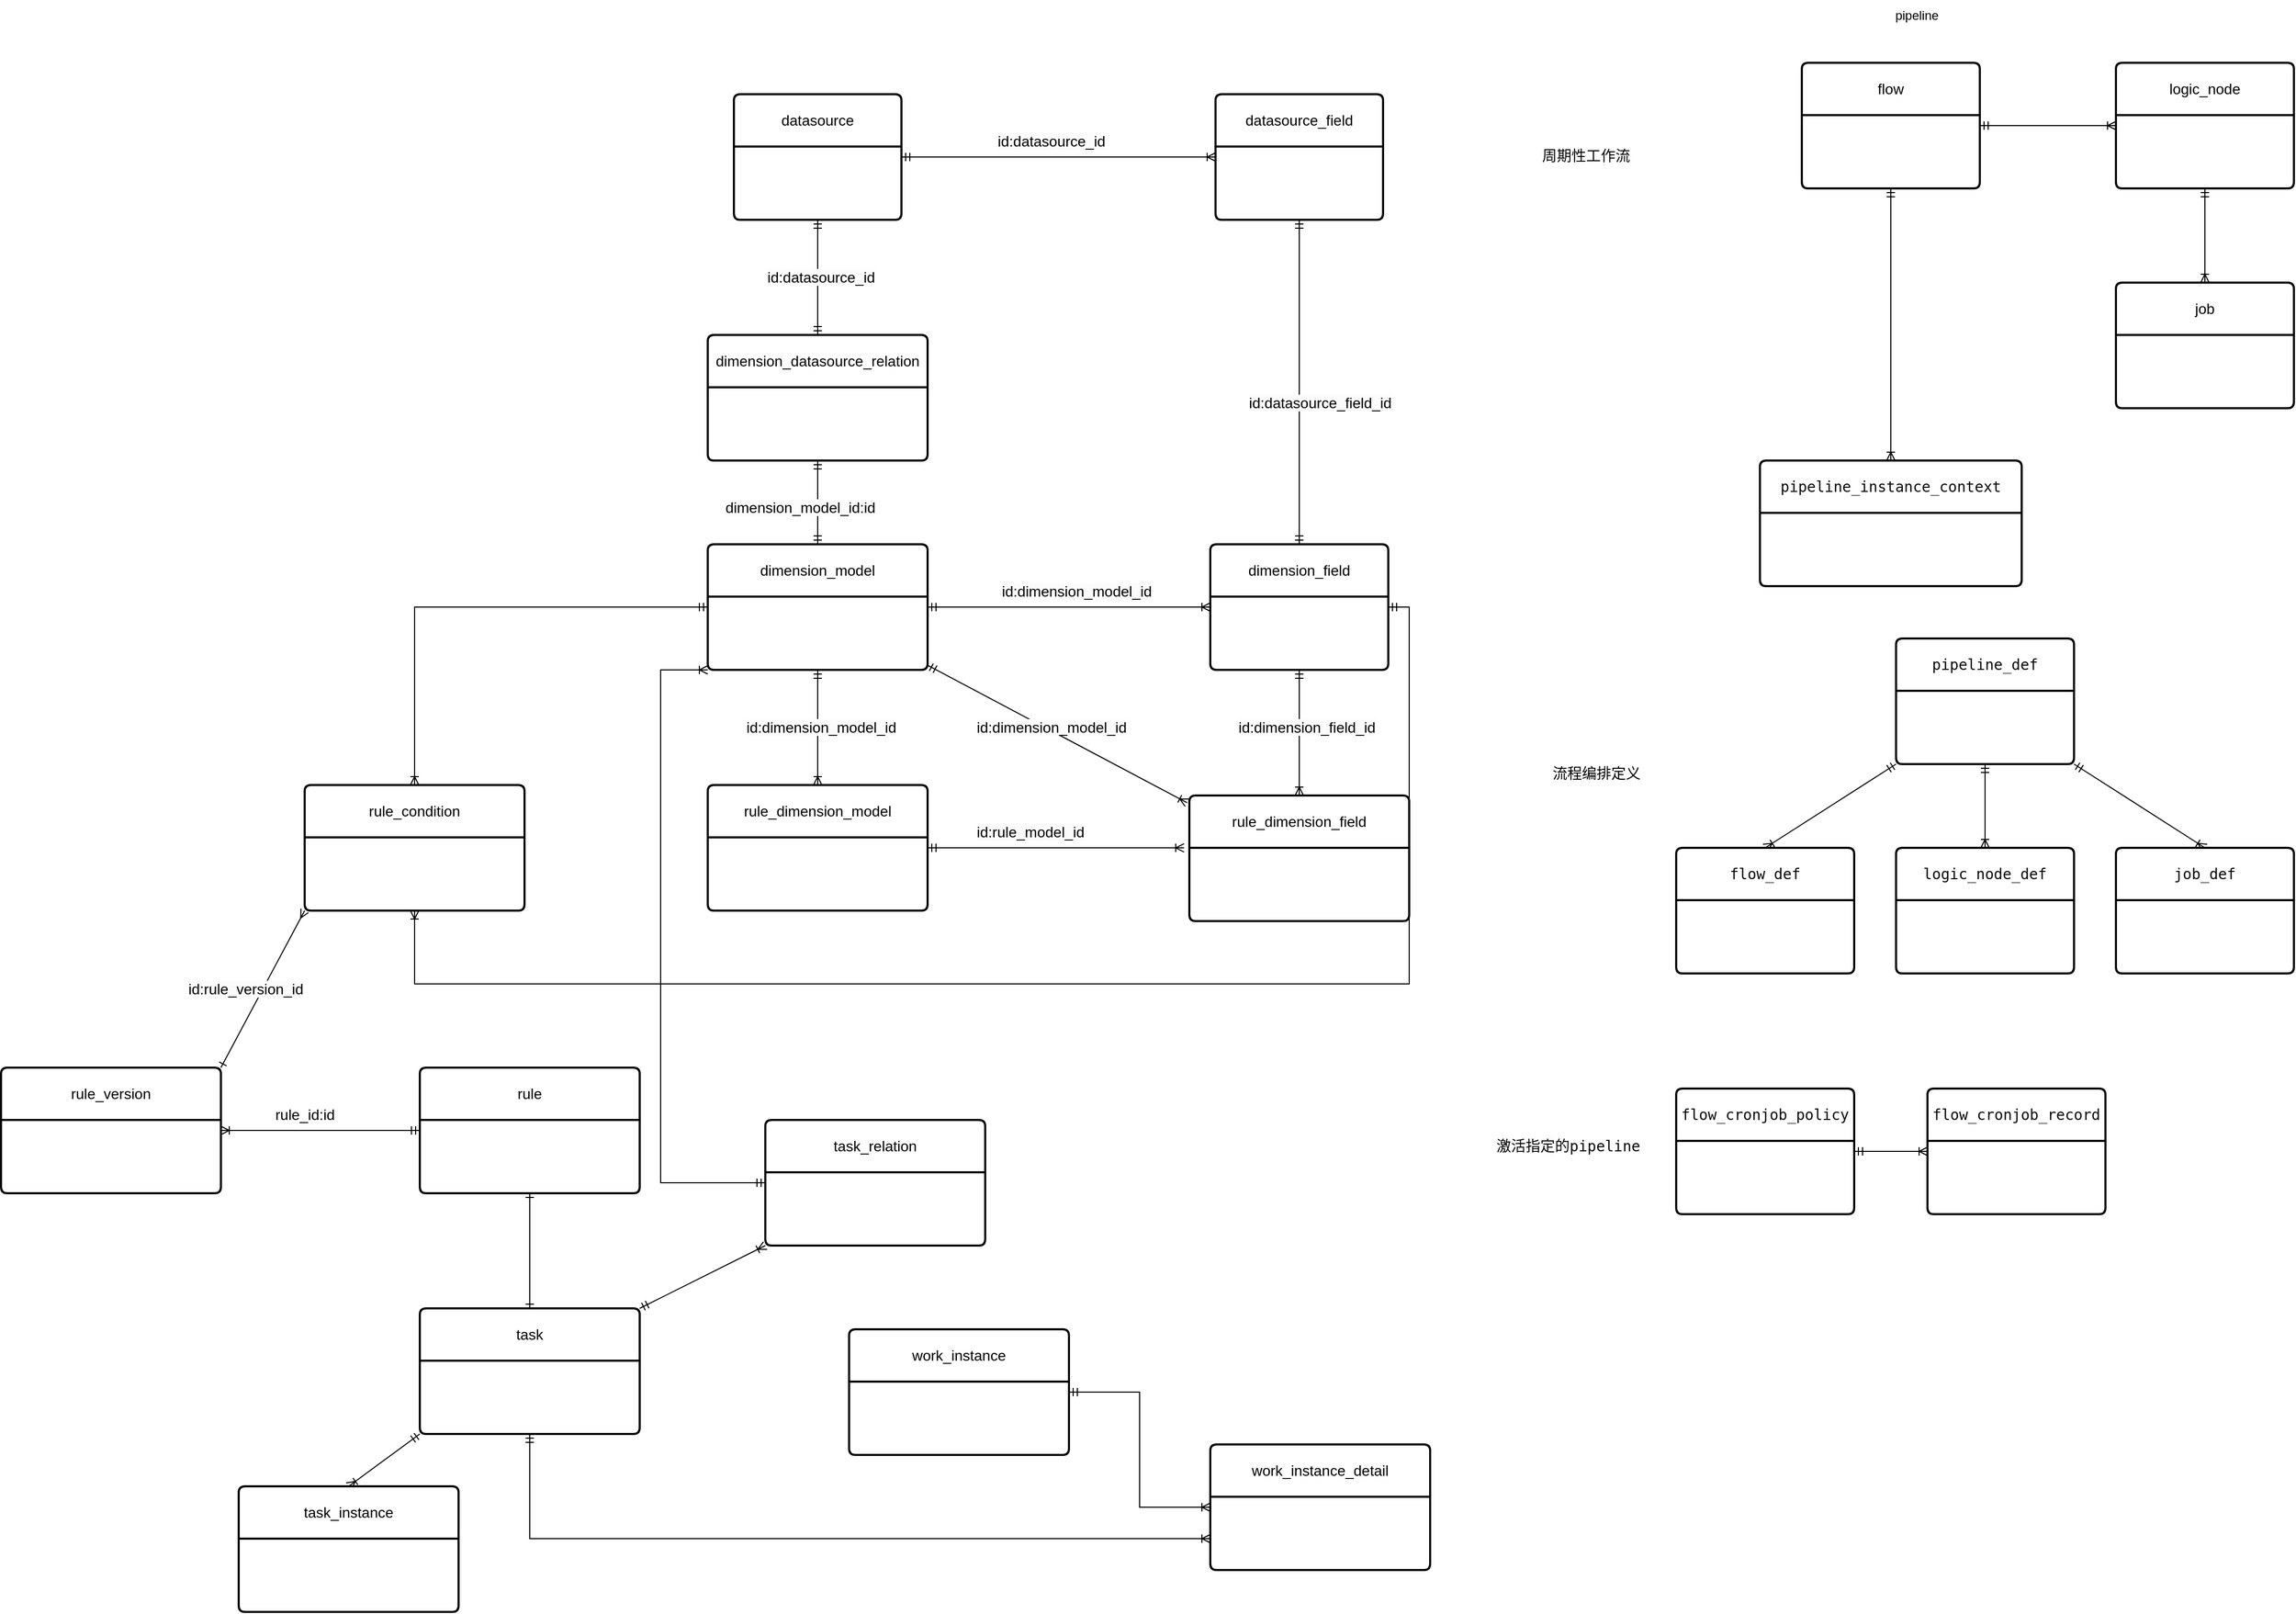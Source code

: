 <mxfile version="21.6.8" type="github">
  <diagram name="第 1 页" id="JarJ8wkFOR6mhbeLLvv7">
    <mxGraphModel dx="2133" dy="1901" grid="1" gridSize="10" guides="1" tooltips="1" connect="1" arrows="1" fold="1" page="1" pageScale="1" pageWidth="827" pageHeight="1169" math="0" shadow="0">
      <root>
        <mxCell id="0" />
        <mxCell id="1" parent="0" />
        <mxCell id="nkaScVVHs8qni0amgrmN-59" style="edgeStyle=orthogonalEdgeStyle;rounded=0;orthogonalLoop=1;jettySize=auto;html=1;entryX=0;entryY=0.5;entryDx=0;entryDy=0;endArrow=ERoneToMany;endFill=0;startArrow=ERmandOne;startFill=0;" parent="1" source="nkaScVVHs8qni0amgrmN-56" target="nkaScVVHs8qni0amgrmN-58" edge="1">
          <mxGeometry relative="1" as="geometry" />
        </mxCell>
        <mxCell id="nkaScVVHs8qni0amgrmN-64" style="edgeStyle=orthogonalEdgeStyle;rounded=0;orthogonalLoop=1;jettySize=auto;html=1;exitX=0.5;exitY=1;exitDx=0;exitDy=0;entryX=0.5;entryY=0;entryDx=0;entryDy=0;endArrow=ERmandOne;endFill=0;startArrow=ERmandOne;startFill=0;" parent="1" source="nkaScVVHs8qni0amgrmN-56" target="nkaScVVHs8qni0amgrmN-60" edge="1">
          <mxGeometry relative="1" as="geometry" />
        </mxCell>
        <mxCell id="nkaScVVHs8qni0amgrmN-56" value="datasource" style="swimlane;childLayout=stackLayout;horizontal=1;startSize=50;horizontalStack=0;rounded=1;fontSize=14;fontStyle=0;strokeWidth=2;resizeParent=0;resizeLast=1;shadow=0;dashed=0;align=center;arcSize=4;whiteSpace=wrap;html=1;" parent="1" vertex="1">
          <mxGeometry x="60" y="60" width="160" height="120" as="geometry" />
        </mxCell>
        <mxCell id="nkaScVVHs8qni0amgrmN-72" style="edgeStyle=orthogonalEdgeStyle;rounded=0;orthogonalLoop=1;jettySize=auto;html=1;endArrow=ERmandOne;endFill=0;startArrow=ERmandOne;startFill=0;" parent="1" source="nkaScVVHs8qni0amgrmN-58" target="nkaScVVHs8qni0amgrmN-70" edge="1">
          <mxGeometry relative="1" as="geometry" />
        </mxCell>
        <mxCell id="nkaScVVHs8qni0amgrmN-58" value="datasource_field" style="swimlane;childLayout=stackLayout;horizontal=1;startSize=50;horizontalStack=0;rounded=1;fontSize=14;fontStyle=0;strokeWidth=2;resizeParent=0;resizeLast=1;shadow=0;dashed=0;align=center;arcSize=4;whiteSpace=wrap;html=1;" parent="1" vertex="1">
          <mxGeometry x="520" y="60" width="160" height="120" as="geometry" />
        </mxCell>
        <mxCell id="nkaScVVHs8qni0amgrmN-67" style="edgeStyle=orthogonalEdgeStyle;rounded=0;orthogonalLoop=1;jettySize=auto;html=1;exitX=0.5;exitY=1;exitDx=0;exitDy=0;entryX=0.5;entryY=0;entryDx=0;entryDy=0;endArrow=ERmandOne;endFill=0;startArrow=ERmandOne;startFill=0;" parent="1" source="nkaScVVHs8qni0amgrmN-60" target="nkaScVVHs8qni0amgrmN-66" edge="1">
          <mxGeometry relative="1" as="geometry" />
        </mxCell>
        <mxCell id="nkaScVVHs8qni0amgrmN-60" value="dimension_datasource_relation" style="swimlane;childLayout=stackLayout;horizontal=1;startSize=50;horizontalStack=0;rounded=1;fontSize=14;fontStyle=0;strokeWidth=2;resizeParent=0;resizeLast=1;shadow=0;dashed=0;align=center;arcSize=4;whiteSpace=wrap;html=1;" parent="1" vertex="1">
          <mxGeometry x="35" y="290" width="210" height="120" as="geometry" />
        </mxCell>
        <mxCell id="nkaScVVHs8qni0amgrmN-61" value="&lt;span style=&quot;color: rgb(0, 0, 0); font-family: Helvetica; font-size: 14px; font-style: normal; font-variant-ligatures: normal; font-variant-caps: normal; font-weight: 400; letter-spacing: normal; orphans: 2; text-align: center; text-indent: 0px; text-transform: none; widows: 2; word-spacing: 0px; -webkit-text-stroke-width: 0px; background-color: rgb(251, 251, 251); text-decoration-thickness: initial; text-decoration-style: initial; text-decoration-color: initial; float: none; display: inline !important;&quot;&gt;id:datasource_id&lt;/span&gt;" style="text;whiteSpace=wrap;html=1;" parent="1" vertex="1">
          <mxGeometry x="310" y="90" width="100" height="40" as="geometry" />
        </mxCell>
        <mxCell id="nkaScVVHs8qni0amgrmN-65" value="&lt;span style=&quot;color: rgb(0, 0, 0); font-family: Helvetica; font-size: 14px; font-style: normal; font-variant-ligatures: normal; font-variant-caps: normal; font-weight: 400; letter-spacing: normal; orphans: 2; text-align: center; text-indent: 0px; text-transform: none; widows: 2; word-spacing: 0px; -webkit-text-stroke-width: 0px; background-color: rgb(251, 251, 251); text-decoration-thickness: initial; text-decoration-style: initial; text-decoration-color: initial; float: none; display: inline !important;&quot;&gt;id:datasource_id&lt;/span&gt;" style="text;whiteSpace=wrap;html=1;" parent="1" vertex="1">
          <mxGeometry x="90" y="220" width="100" height="40" as="geometry" />
        </mxCell>
        <mxCell id="nkaScVVHs8qni0amgrmN-71" style="edgeStyle=orthogonalEdgeStyle;rounded=0;orthogonalLoop=1;jettySize=auto;html=1;exitX=1;exitY=0.5;exitDx=0;exitDy=0;entryX=0;entryY=0.5;entryDx=0;entryDy=0;endArrow=ERoneToMany;endFill=0;startArrow=ERmandOne;startFill=0;" parent="1" source="nkaScVVHs8qni0amgrmN-66" target="nkaScVVHs8qni0amgrmN-70" edge="1">
          <mxGeometry relative="1" as="geometry" />
        </mxCell>
        <mxCell id="nkaScVVHs8qni0amgrmN-77" style="edgeStyle=orthogonalEdgeStyle;rounded=0;orthogonalLoop=1;jettySize=auto;html=1;entryX=0.5;entryY=0;entryDx=0;entryDy=0;endArrow=ERoneToMany;endFill=0;startArrow=ERmandOne;startFill=0;" parent="1" source="nkaScVVHs8qni0amgrmN-66" target="nkaScVVHs8qni0amgrmN-76" edge="1">
          <mxGeometry relative="1" as="geometry" />
        </mxCell>
        <mxCell id="nkaScVVHs8qni0amgrmN-81" style="rounded=0;orthogonalLoop=1;jettySize=auto;html=1;entryX=-0.01;entryY=0.058;entryDx=0;entryDy=0;entryPerimeter=0;endArrow=ERoneToMany;endFill=0;startArrow=ERmandOne;startFill=0;" parent="1" source="nkaScVVHs8qni0amgrmN-66" target="nkaScVVHs8qni0amgrmN-79" edge="1">
          <mxGeometry relative="1" as="geometry" />
        </mxCell>
        <mxCell id="OFZ3bslqDbWmXVIsvjxn-4" style="edgeStyle=orthogonalEdgeStyle;rounded=0;orthogonalLoop=1;jettySize=auto;html=1;endArrow=ERoneToMany;endFill=0;startArrow=ERmandOne;startFill=0;" edge="1" parent="1" source="nkaScVVHs8qni0amgrmN-66" target="nkaScVVHs8qni0amgrmN-86">
          <mxGeometry relative="1" as="geometry" />
        </mxCell>
        <mxCell id="nkaScVVHs8qni0amgrmN-66" value="dimension_model" style="swimlane;childLayout=stackLayout;horizontal=1;startSize=50;horizontalStack=0;rounded=1;fontSize=14;fontStyle=0;strokeWidth=2;resizeParent=0;resizeLast=1;shadow=0;dashed=0;align=center;arcSize=4;whiteSpace=wrap;html=1;" parent="1" vertex="1">
          <mxGeometry x="35" y="490" width="210" height="120" as="geometry" />
        </mxCell>
        <mxCell id="nkaScVVHs8qni0amgrmN-68" value="&lt;span style=&quot;color: rgb(0, 0, 0); font-family: Helvetica; font-size: 14px; font-style: normal; font-variant-ligatures: normal; font-variant-caps: normal; font-weight: 400; letter-spacing: normal; orphans: 2; text-align: center; text-indent: 0px; text-transform: none; widows: 2; word-spacing: 0px; -webkit-text-stroke-width: 0px; background-color: rgb(251, 251, 251); text-decoration-thickness: initial; text-decoration-style: initial; text-decoration-color: initial; float: none; display: inline !important;&quot;&gt;dimension_model_id:id&lt;/span&gt;" style="text;whiteSpace=wrap;html=1;" parent="1" vertex="1">
          <mxGeometry x="50" y="440" width="100" height="40" as="geometry" />
        </mxCell>
        <mxCell id="nkaScVVHs8qni0amgrmN-80" style="edgeStyle=orthogonalEdgeStyle;rounded=0;orthogonalLoop=1;jettySize=auto;html=1;entryX=0.5;entryY=0;entryDx=0;entryDy=0;endArrow=ERoneToMany;endFill=0;startArrow=ERmandOne;startFill=0;" parent="1" source="nkaScVVHs8qni0amgrmN-70" target="nkaScVVHs8qni0amgrmN-79" edge="1">
          <mxGeometry relative="1" as="geometry" />
        </mxCell>
        <mxCell id="nkaScVVHs8qni0amgrmN-70" value="dimension_field" style="swimlane;childLayout=stackLayout;horizontal=1;startSize=50;horizontalStack=0;rounded=1;fontSize=14;fontStyle=0;strokeWidth=2;resizeParent=0;resizeLast=1;shadow=0;dashed=0;align=center;arcSize=4;whiteSpace=wrap;html=1;" parent="1" vertex="1">
          <mxGeometry x="515" y="490" width="170" height="120" as="geometry" />
        </mxCell>
        <mxCell id="nkaScVVHs8qni0amgrmN-73" value="&lt;span style=&quot;color: rgb(0, 0, 0); font-family: Helvetica; font-size: 14px; font-style: normal; font-variant-ligatures: normal; font-variant-caps: normal; font-weight: 400; letter-spacing: normal; orphans: 2; text-align: center; text-indent: 0px; text-transform: none; widows: 2; word-spacing: 0px; -webkit-text-stroke-width: 0px; background-color: rgb(251, 251, 251); text-decoration-thickness: initial; text-decoration-style: initial; text-decoration-color: initial; float: none; display: inline !important;&quot;&gt;id:datasource_field_id&lt;/span&gt;" style="text;whiteSpace=wrap;html=1;" parent="1" vertex="1">
          <mxGeometry x="550" y="340" width="100" height="40" as="geometry" />
        </mxCell>
        <mxCell id="nkaScVVHs8qni0amgrmN-75" value="&lt;span style=&quot;color: rgb(0, 0, 0); font-family: Helvetica; font-size: 14px; font-style: normal; font-variant-ligatures: normal; font-variant-caps: normal; font-weight: 400; letter-spacing: normal; orphans: 2; text-align: center; text-indent: 0px; text-transform: none; widows: 2; word-spacing: 0px; -webkit-text-stroke-width: 0px; background-color: rgb(251, 251, 251); text-decoration-thickness: initial; text-decoration-style: initial; text-decoration-color: initial; float: none; display: inline !important;&quot;&gt;id:dimension_model_id&lt;/span&gt;" style="text;whiteSpace=wrap;html=1;" parent="1" vertex="1">
          <mxGeometry x="314" y="520" width="100" height="40" as="geometry" />
        </mxCell>
        <mxCell id="nkaScVVHs8qni0amgrmN-84" style="edgeStyle=orthogonalEdgeStyle;rounded=0;orthogonalLoop=1;jettySize=auto;html=1;entryX=-0.024;entryY=0.417;entryDx=0;entryDy=0;entryPerimeter=0;endArrow=ERoneToMany;endFill=0;startArrow=ERmandOne;startFill=0;" parent="1" source="nkaScVVHs8qni0amgrmN-76" target="nkaScVVHs8qni0amgrmN-79" edge="1">
          <mxGeometry relative="1" as="geometry" />
        </mxCell>
        <mxCell id="nkaScVVHs8qni0amgrmN-76" value="rule_dimension_model" style="swimlane;childLayout=stackLayout;horizontal=1;startSize=50;horizontalStack=0;rounded=1;fontSize=14;fontStyle=0;strokeWidth=2;resizeParent=0;resizeLast=1;shadow=0;dashed=0;align=center;arcSize=4;whiteSpace=wrap;html=1;" parent="1" vertex="1">
          <mxGeometry x="35" y="720" width="210" height="120" as="geometry" />
        </mxCell>
        <mxCell id="nkaScVVHs8qni0amgrmN-78" value="&lt;span style=&quot;color: rgb(0, 0, 0); font-family: Helvetica; font-size: 14px; font-style: normal; font-variant-ligatures: normal; font-variant-caps: normal; font-weight: 400; letter-spacing: normal; orphans: 2; text-align: center; text-indent: 0px; text-transform: none; widows: 2; word-spacing: 0px; -webkit-text-stroke-width: 0px; background-color: rgb(251, 251, 251); text-decoration-thickness: initial; text-decoration-style: initial; text-decoration-color: initial; float: none; display: inline !important;&quot;&gt;id:dimension_model_id&lt;/span&gt;" style="text;whiteSpace=wrap;html=1;" parent="1" vertex="1">
          <mxGeometry x="70" y="650" width="100" height="40" as="geometry" />
        </mxCell>
        <mxCell id="nkaScVVHs8qni0amgrmN-79" value="rule_dimension_field" style="swimlane;childLayout=stackLayout;horizontal=1;startSize=50;horizontalStack=0;rounded=1;fontSize=14;fontStyle=0;strokeWidth=2;resizeParent=0;resizeLast=1;shadow=0;dashed=0;align=center;arcSize=4;whiteSpace=wrap;html=1;" parent="1" vertex="1">
          <mxGeometry x="495" y="730" width="210" height="120" as="geometry" />
        </mxCell>
        <mxCell id="nkaScVVHs8qni0amgrmN-82" value="&lt;span style=&quot;color: rgb(0, 0, 0); font-family: Helvetica; font-size: 14px; font-style: normal; font-variant-ligatures: normal; font-variant-caps: normal; font-weight: 400; letter-spacing: normal; orphans: 2; text-align: center; text-indent: 0px; text-transform: none; widows: 2; word-spacing: 0px; -webkit-text-stroke-width: 0px; background-color: rgb(251, 251, 251); text-decoration-thickness: initial; text-decoration-style: initial; text-decoration-color: initial; float: none; display: inline !important;&quot;&gt;id:dimension_model_id&lt;/span&gt;" style="text;whiteSpace=wrap;html=1;" parent="1" vertex="1">
          <mxGeometry x="290" y="650" width="100" height="40" as="geometry" />
        </mxCell>
        <mxCell id="nkaScVVHs8qni0amgrmN-83" value="&lt;span style=&quot;color: rgb(0, 0, 0); font-family: Helvetica; font-size: 14px; font-style: normal; font-variant-ligatures: normal; font-variant-caps: normal; font-weight: 400; letter-spacing: normal; orphans: 2; text-align: center; text-indent: 0px; text-transform: none; widows: 2; word-spacing: 0px; -webkit-text-stroke-width: 0px; background-color: rgb(251, 251, 251); text-decoration-thickness: initial; text-decoration-style: initial; text-decoration-color: initial; float: none; display: inline !important;&quot;&gt;id:dimension_field_id&lt;/span&gt;" style="text;whiteSpace=wrap;html=1;" parent="1" vertex="1">
          <mxGeometry x="540" y="650" width="100" height="40" as="geometry" />
        </mxCell>
        <mxCell id="nkaScVVHs8qni0amgrmN-85" value="&lt;span style=&quot;color: rgb(0, 0, 0); font-family: Helvetica; font-size: 14px; font-style: normal; font-variant-ligatures: normal; font-variant-caps: normal; font-weight: 400; letter-spacing: normal; orphans: 2; text-align: center; text-indent: 0px; text-transform: none; widows: 2; word-spacing: 0px; -webkit-text-stroke-width: 0px; background-color: rgb(251, 251, 251); text-decoration-thickness: initial; text-decoration-style: initial; text-decoration-color: initial; float: none; display: inline !important;&quot;&gt;id:rule_model_id&lt;/span&gt;" style="text;whiteSpace=wrap;html=1;" parent="1" vertex="1">
          <mxGeometry x="290" y="750" width="100" height="40" as="geometry" />
        </mxCell>
        <mxCell id="OFZ3bslqDbWmXVIsvjxn-5" style="edgeStyle=orthogonalEdgeStyle;rounded=0;orthogonalLoop=1;jettySize=auto;html=1;entryX=1;entryY=0.5;entryDx=0;entryDy=0;exitX=0.5;exitY=1;exitDx=0;exitDy=0;endArrow=ERmandOne;endFill=0;startArrow=ERoneToMany;startFill=0;" edge="1" parent="1" source="nkaScVVHs8qni0amgrmN-86" target="nkaScVVHs8qni0amgrmN-70">
          <mxGeometry relative="1" as="geometry">
            <Array as="points">
              <mxPoint x="-245" y="910" />
              <mxPoint x="705" y="910" />
              <mxPoint x="705" y="550" />
            </Array>
          </mxGeometry>
        </mxCell>
        <mxCell id="nkaScVVHs8qni0amgrmN-86" value="rule_condition" style="swimlane;childLayout=stackLayout;horizontal=1;startSize=50;horizontalStack=0;rounded=1;fontSize=14;fontStyle=0;strokeWidth=2;resizeParent=0;resizeLast=1;shadow=0;dashed=0;align=center;arcSize=4;whiteSpace=wrap;html=1;" parent="1" vertex="1">
          <mxGeometry x="-350" y="720" width="210" height="120" as="geometry" />
        </mxCell>
        <mxCell id="nkaScVVHs8qni0amgrmN-90" value="pipeline" style="text;html=1;strokeColor=none;fillColor=none;align=center;verticalAlign=middle;whiteSpace=wrap;rounded=0;" parent="1" vertex="1">
          <mxGeometry x="1160" y="-30" width="60" height="30" as="geometry" />
        </mxCell>
        <mxCell id="nkaScVVHs8qni0amgrmN-94" style="edgeStyle=orthogonalEdgeStyle;rounded=0;orthogonalLoop=1;jettySize=auto;html=1;entryX=0;entryY=0.5;entryDx=0;entryDy=0;endArrow=ERoneToMany;endFill=0;startArrow=ERmandOne;startFill=0;" parent="1" source="nkaScVVHs8qni0amgrmN-92" target="nkaScVVHs8qni0amgrmN-93" edge="1">
          <mxGeometry relative="1" as="geometry" />
        </mxCell>
        <mxCell id="nkaScVVHs8qni0amgrmN-98" style="edgeStyle=orthogonalEdgeStyle;rounded=0;orthogonalLoop=1;jettySize=auto;html=1;entryX=0.5;entryY=0;entryDx=0;entryDy=0;endArrow=ERoneToMany;endFill=0;startArrow=ERmandOne;startFill=0;" parent="1" source="nkaScVVHs8qni0amgrmN-92" target="nkaScVVHs8qni0amgrmN-96" edge="1">
          <mxGeometry relative="1" as="geometry" />
        </mxCell>
        <mxCell id="nkaScVVHs8qni0amgrmN-92" value="flow" style="swimlane;childLayout=stackLayout;horizontal=1;startSize=50;horizontalStack=0;rounded=1;fontSize=14;fontStyle=0;strokeWidth=2;resizeParent=0;resizeLast=1;shadow=0;dashed=0;align=center;arcSize=4;whiteSpace=wrap;html=1;" parent="1" vertex="1">
          <mxGeometry x="1080" y="30" width="170" height="120" as="geometry" />
        </mxCell>
        <mxCell id="nkaScVVHs8qni0amgrmN-97" style="edgeStyle=orthogonalEdgeStyle;rounded=0;orthogonalLoop=1;jettySize=auto;html=1;endArrow=ERoneToMany;endFill=0;startArrow=ERmandOne;startFill=0;" parent="1" source="nkaScVVHs8qni0amgrmN-93" target="nkaScVVHs8qni0amgrmN-95" edge="1">
          <mxGeometry relative="1" as="geometry" />
        </mxCell>
        <mxCell id="nkaScVVHs8qni0amgrmN-93" value="logic_node" style="swimlane;childLayout=stackLayout;horizontal=1;startSize=50;horizontalStack=0;rounded=1;fontSize=14;fontStyle=0;strokeWidth=2;resizeParent=0;resizeLast=1;shadow=0;dashed=0;align=center;arcSize=4;whiteSpace=wrap;html=1;" parent="1" vertex="1">
          <mxGeometry x="1380" y="30" width="170" height="120" as="geometry" />
        </mxCell>
        <mxCell id="nkaScVVHs8qni0amgrmN-95" value="job" style="swimlane;childLayout=stackLayout;horizontal=1;startSize=50;horizontalStack=0;rounded=1;fontSize=14;fontStyle=0;strokeWidth=2;resizeParent=0;resizeLast=1;shadow=0;dashed=0;align=center;arcSize=4;whiteSpace=wrap;html=1;" parent="1" vertex="1">
          <mxGeometry x="1380" y="240" width="170" height="120" as="geometry" />
        </mxCell>
        <mxCell id="nkaScVVHs8qni0amgrmN-96" value="&lt;pre style=&quot;background-color:#ffffff;color:#080808;font-family:&#39;JetBrains Mono&#39;,monospace;font-size:10.5pt;&quot;&gt;pipeline_instance_context&lt;/pre&gt;" style="swimlane;childLayout=stackLayout;horizontal=1;startSize=50;horizontalStack=0;rounded=1;fontSize=14;fontStyle=0;strokeWidth=2;resizeParent=0;resizeLast=1;shadow=0;dashed=0;align=center;arcSize=4;whiteSpace=wrap;html=1;" parent="1" vertex="1">
          <mxGeometry x="1040" y="410" width="250" height="120" as="geometry" />
        </mxCell>
        <mxCell id="nkaScVVHs8qni0amgrmN-103" style="rounded=0;orthogonalLoop=1;jettySize=auto;html=1;entryX=0.5;entryY=0;entryDx=0;entryDy=0;exitX=0;exitY=1;exitDx=0;exitDy=0;endArrow=ERoneToMany;endFill=0;startArrow=ERmandOne;startFill=0;" parent="1" source="nkaScVVHs8qni0amgrmN-99" target="nkaScVVHs8qni0amgrmN-100" edge="1">
          <mxGeometry relative="1" as="geometry" />
        </mxCell>
        <mxCell id="nkaScVVHs8qni0amgrmN-104" style="edgeStyle=orthogonalEdgeStyle;rounded=0;orthogonalLoop=1;jettySize=auto;html=1;entryX=0.5;entryY=0;entryDx=0;entryDy=0;endArrow=ERoneToMany;endFill=0;startArrow=ERmandOne;startFill=0;" parent="1" source="nkaScVVHs8qni0amgrmN-99" target="nkaScVVHs8qni0amgrmN-101" edge="1">
          <mxGeometry relative="1" as="geometry" />
        </mxCell>
        <mxCell id="nkaScVVHs8qni0amgrmN-105" style="rounded=0;orthogonalLoop=1;jettySize=auto;html=1;exitX=1;exitY=1;exitDx=0;exitDy=0;entryX=0.5;entryY=0;entryDx=0;entryDy=0;endArrow=ERoneToMany;endFill=0;startArrow=ERmandOne;startFill=0;" parent="1" source="nkaScVVHs8qni0amgrmN-99" target="nkaScVVHs8qni0amgrmN-102" edge="1">
          <mxGeometry relative="1" as="geometry" />
        </mxCell>
        <mxCell id="nkaScVVHs8qni0amgrmN-99" value="&lt;pre style=&quot;background-color:#ffffff;color:#080808;font-family:&#39;JetBrains Mono&#39;,monospace;font-size:10.5pt;&quot;&gt;pipeline_def&lt;/pre&gt;" style="swimlane;childLayout=stackLayout;horizontal=1;startSize=50;horizontalStack=0;rounded=1;fontSize=14;fontStyle=0;strokeWidth=2;resizeParent=0;resizeLast=1;shadow=0;dashed=0;align=center;arcSize=4;whiteSpace=wrap;html=1;" parent="1" vertex="1">
          <mxGeometry x="1170" y="580" width="170" height="120" as="geometry" />
        </mxCell>
        <mxCell id="nkaScVVHs8qni0amgrmN-100" value="&lt;pre style=&quot;background-color:#ffffff;color:#080808;font-family:&#39;JetBrains Mono&#39;,monospace;font-size:10.5pt;&quot;&gt;flow_def&lt;/pre&gt;" style="swimlane;childLayout=stackLayout;horizontal=1;startSize=50;horizontalStack=0;rounded=1;fontSize=14;fontStyle=0;strokeWidth=2;resizeParent=0;resizeLast=1;shadow=0;dashed=0;align=center;arcSize=4;whiteSpace=wrap;html=1;" parent="1" vertex="1">
          <mxGeometry x="960" y="780" width="170" height="120" as="geometry" />
        </mxCell>
        <mxCell id="nkaScVVHs8qni0amgrmN-101" value="&lt;pre style=&quot;background-color:#ffffff;color:#080808;font-family:&#39;JetBrains Mono&#39;,monospace;font-size:10.5pt;&quot;&gt;logic_node_def&lt;/pre&gt;" style="swimlane;childLayout=stackLayout;horizontal=1;startSize=50;horizontalStack=0;rounded=1;fontSize=14;fontStyle=0;strokeWidth=2;resizeParent=0;resizeLast=1;shadow=0;dashed=0;align=center;arcSize=4;whiteSpace=wrap;html=1;" parent="1" vertex="1">
          <mxGeometry x="1170" y="780" width="170" height="120" as="geometry" />
        </mxCell>
        <mxCell id="nkaScVVHs8qni0amgrmN-102" value="&lt;pre style=&quot;background-color:#ffffff;color:#080808;font-family:&#39;JetBrains Mono&#39;,monospace;font-size:10.5pt;&quot;&gt;&lt;pre style=&quot;font-family: &amp;quot;JetBrains Mono&amp;quot;, monospace; font-size: 10.5pt;&quot;&gt;job_def&lt;/pre&gt;&lt;/pre&gt;" style="swimlane;childLayout=stackLayout;horizontal=1;startSize=50;horizontalStack=0;rounded=1;fontSize=14;fontStyle=0;strokeWidth=2;resizeParent=0;resizeLast=1;shadow=0;dashed=0;align=center;arcSize=4;whiteSpace=wrap;html=1;" parent="1" vertex="1">
          <mxGeometry x="1380" y="780" width="170" height="120" as="geometry" />
        </mxCell>
        <mxCell id="nkaScVVHs8qni0amgrmN-108" style="edgeStyle=orthogonalEdgeStyle;rounded=0;orthogonalLoop=1;jettySize=auto;html=1;entryX=0;entryY=0.5;entryDx=0;entryDy=0;endArrow=ERoneToMany;endFill=0;startArrow=ERmandOne;startFill=0;" parent="1" source="nkaScVVHs8qni0amgrmN-106" target="nkaScVVHs8qni0amgrmN-107" edge="1">
          <mxGeometry relative="1" as="geometry" />
        </mxCell>
        <mxCell id="nkaScVVHs8qni0amgrmN-106" value="&lt;pre style=&quot;background-color: rgb(255, 255, 255);&quot;&gt;&lt;font face=&quot;JetBrains Mono, monospace&quot; color=&quot;#080808&quot;&gt;flow_cronjob_policy&lt;br&gt;&lt;/font&gt;&lt;/pre&gt;" style="swimlane;childLayout=stackLayout;horizontal=1;startSize=50;horizontalStack=0;rounded=1;fontSize=14;fontStyle=0;strokeWidth=2;resizeParent=0;resizeLast=1;shadow=0;dashed=0;align=center;arcSize=4;whiteSpace=wrap;html=1;" parent="1" vertex="1">
          <mxGeometry x="960" y="1010" width="170" height="120" as="geometry" />
        </mxCell>
        <mxCell id="nkaScVVHs8qni0amgrmN-107" value="&lt;pre style=&quot;background-color: rgb(255, 255, 255);&quot;&gt;&lt;font face=&quot;JetBrains Mono, monospace&quot; color=&quot;#080808&quot;&gt;flow_cronjob_record&lt;br&gt;&lt;/font&gt;&lt;/pre&gt;" style="swimlane;childLayout=stackLayout;horizontal=1;startSize=50;horizontalStack=0;rounded=1;fontSize=14;fontStyle=0;strokeWidth=2;resizeParent=0;resizeLast=1;shadow=0;dashed=0;align=center;arcSize=4;whiteSpace=wrap;html=1;" parent="1" vertex="1">
          <mxGeometry x="1200" y="1010" width="170" height="120" as="geometry" />
        </mxCell>
        <mxCell id="OFZ3bslqDbWmXVIsvjxn-1" value="&lt;pre style=&quot;background-color:#ffffff;color:#080808;font-family:&#39;JetBrains Mono&#39;,monospace;font-size:10.5pt;&quot;&gt;激活指定的pipeline&lt;/pre&gt;" style="text;html=1;strokeColor=none;fillColor=none;align=center;verticalAlign=middle;whiteSpace=wrap;rounded=0;" vertex="1" parent="1">
          <mxGeometry x="827" y="1050" width="60" height="30" as="geometry" />
        </mxCell>
        <mxCell id="OFZ3bslqDbWmXVIsvjxn-2" value="&lt;pre style=&quot;background-color: rgb(255, 255, 255); font-family: &amp;quot;JetBrains Mono&amp;quot;, monospace; font-size: 10.5pt;&quot;&gt;流程编排定义&lt;/pre&gt;" style="text;whiteSpace=wrap;html=1;" vertex="1" parent="1">
          <mxGeometry x="840" y="680" width="140" height="70" as="geometry" />
        </mxCell>
        <mxCell id="OFZ3bslqDbWmXVIsvjxn-3" value="&lt;pre style=&quot;background-color: rgb(255, 255, 255); font-family: &amp;quot;JetBrains Mono&amp;quot;, monospace; font-size: 10.5pt;&quot;&gt;&lt;pre style=&quot;color: rgb(8, 8, 8); font-family: &amp;quot;JetBrains Mono&amp;quot;, monospace; font-size: 10.5pt;&quot;&gt;周期性工作流&lt;/pre&gt;&lt;/pre&gt;" style="text;whiteSpace=wrap;html=1;" vertex="1" parent="1">
          <mxGeometry x="830" y="90" width="140" height="70" as="geometry" />
        </mxCell>
        <mxCell id="OFZ3bslqDbWmXVIsvjxn-8" style="rounded=0;orthogonalLoop=1;jettySize=auto;html=1;entryX=0;entryY=1;entryDx=0;entryDy=0;exitX=1;exitY=0;exitDx=0;exitDy=0;endArrow=ERmany;endFill=0;startArrow=ERone;startFill=0;" edge="1" parent="1" source="OFZ3bslqDbWmXVIsvjxn-6" target="nkaScVVHs8qni0amgrmN-86">
          <mxGeometry relative="1" as="geometry" />
        </mxCell>
        <mxCell id="OFZ3bslqDbWmXVIsvjxn-6" value="rule_version" style="swimlane;childLayout=stackLayout;horizontal=1;startSize=50;horizontalStack=0;rounded=1;fontSize=14;fontStyle=0;strokeWidth=2;resizeParent=0;resizeLast=1;shadow=0;dashed=0;align=center;arcSize=4;whiteSpace=wrap;html=1;" vertex="1" parent="1">
          <mxGeometry x="-640" y="990" width="210" height="120" as="geometry" />
        </mxCell>
        <mxCell id="OFZ3bslqDbWmXVIsvjxn-9" style="edgeStyle=orthogonalEdgeStyle;rounded=0;orthogonalLoop=1;jettySize=auto;html=1;entryX=1;entryY=0.5;entryDx=0;entryDy=0;endArrow=ERoneToMany;endFill=0;startArrow=ERmandOne;startFill=0;" edge="1" parent="1" source="OFZ3bslqDbWmXVIsvjxn-7" target="OFZ3bslqDbWmXVIsvjxn-6">
          <mxGeometry relative="1" as="geometry" />
        </mxCell>
        <mxCell id="OFZ3bslqDbWmXVIsvjxn-18" style="edgeStyle=orthogonalEdgeStyle;rounded=0;orthogonalLoop=1;jettySize=auto;html=1;entryX=0.5;entryY=0;entryDx=0;entryDy=0;endArrow=ERone;endFill=0;startArrow=ERone;startFill=0;" edge="1" parent="1" source="OFZ3bslqDbWmXVIsvjxn-7" target="OFZ3bslqDbWmXVIsvjxn-13">
          <mxGeometry relative="1" as="geometry" />
        </mxCell>
        <mxCell id="OFZ3bslqDbWmXVIsvjxn-7" value="rule" style="swimlane;childLayout=stackLayout;horizontal=1;startSize=50;horizontalStack=0;rounded=1;fontSize=14;fontStyle=0;strokeWidth=2;resizeParent=0;resizeLast=1;shadow=0;dashed=0;align=center;arcSize=4;whiteSpace=wrap;html=1;" vertex="1" parent="1">
          <mxGeometry x="-240" y="990" width="210" height="120" as="geometry" />
        </mxCell>
        <mxCell id="OFZ3bslqDbWmXVIsvjxn-11" value="&lt;span style=&quot;color: rgb(0, 0, 0); font-family: Helvetica; font-size: 14px; font-style: normal; font-variant-ligatures: normal; font-variant-caps: normal; font-weight: 400; letter-spacing: normal; orphans: 2; text-align: center; text-indent: 0px; text-transform: none; widows: 2; word-spacing: 0px; -webkit-text-stroke-width: 0px; background-color: rgb(251, 251, 251); text-decoration-thickness: initial; text-decoration-style: initial; text-decoration-color: initial; float: none; display: inline !important;&quot;&gt;id:rule_version_id&lt;/span&gt;" style="text;whiteSpace=wrap;html=1;" vertex="1" parent="1">
          <mxGeometry x="-463" y="900" width="100" height="40" as="geometry" />
        </mxCell>
        <mxCell id="OFZ3bslqDbWmXVIsvjxn-12" value="&lt;div style=&quot;text-align: center;&quot;&gt;&lt;span style=&quot;background-color: initial; font-size: 14px;&quot;&gt;rule_id:id&lt;/span&gt;&lt;/div&gt;" style="text;whiteSpace=wrap;html=1;" vertex="1" parent="1">
          <mxGeometry x="-380" y="1020" width="100" height="40" as="geometry" />
        </mxCell>
        <mxCell id="OFZ3bslqDbWmXVIsvjxn-19" style="rounded=0;orthogonalLoop=1;jettySize=auto;html=1;entryX=0.5;entryY=0;entryDx=0;entryDy=0;exitX=0;exitY=1;exitDx=0;exitDy=0;endArrow=ERoneToMany;endFill=0;startArrow=ERmandOne;startFill=0;" edge="1" parent="1" source="OFZ3bslqDbWmXVIsvjxn-13" target="OFZ3bslqDbWmXVIsvjxn-14">
          <mxGeometry relative="1" as="geometry" />
        </mxCell>
        <mxCell id="OFZ3bslqDbWmXVIsvjxn-20" style="rounded=0;orthogonalLoop=1;jettySize=auto;html=1;entryX=0;entryY=1;entryDx=0;entryDy=0;exitX=1;exitY=0;exitDx=0;exitDy=0;endArrow=ERoneToMany;endFill=0;startArrow=ERmandOne;startFill=0;" edge="1" parent="1" source="OFZ3bslqDbWmXVIsvjxn-13" target="OFZ3bslqDbWmXVIsvjxn-15">
          <mxGeometry relative="1" as="geometry" />
        </mxCell>
        <mxCell id="OFZ3bslqDbWmXVIsvjxn-25" style="edgeStyle=orthogonalEdgeStyle;rounded=0;orthogonalLoop=1;jettySize=auto;html=1;entryX=0;entryY=0.75;entryDx=0;entryDy=0;exitX=0.5;exitY=1;exitDx=0;exitDy=0;endArrow=ERoneToMany;endFill=0;startArrow=ERmandOne;startFill=0;" edge="1" parent="1" source="OFZ3bslqDbWmXVIsvjxn-13" target="OFZ3bslqDbWmXVIsvjxn-17">
          <mxGeometry relative="1" as="geometry" />
        </mxCell>
        <mxCell id="OFZ3bslqDbWmXVIsvjxn-13" value="task" style="swimlane;childLayout=stackLayout;horizontal=1;startSize=50;horizontalStack=0;rounded=1;fontSize=14;fontStyle=0;strokeWidth=2;resizeParent=0;resizeLast=1;shadow=0;dashed=0;align=center;arcSize=4;whiteSpace=wrap;html=1;" vertex="1" parent="1">
          <mxGeometry x="-240" y="1220" width="210" height="120" as="geometry" />
        </mxCell>
        <mxCell id="OFZ3bslqDbWmXVIsvjxn-14" value="task_instance" style="swimlane;childLayout=stackLayout;horizontal=1;startSize=50;horizontalStack=0;rounded=1;fontSize=14;fontStyle=0;strokeWidth=2;resizeParent=0;resizeLast=1;shadow=0;dashed=0;align=center;arcSize=4;whiteSpace=wrap;html=1;" vertex="1" parent="1">
          <mxGeometry x="-413" y="1390" width="210" height="120" as="geometry" />
        </mxCell>
        <mxCell id="OFZ3bslqDbWmXVIsvjxn-22" style="edgeStyle=orthogonalEdgeStyle;rounded=0;orthogonalLoop=1;jettySize=auto;html=1;entryX=0;entryY=1;entryDx=0;entryDy=0;endArrow=ERoneToMany;endFill=0;startArrow=ERmandOne;startFill=0;" edge="1" parent="1" source="OFZ3bslqDbWmXVIsvjxn-15" target="nkaScVVHs8qni0amgrmN-66">
          <mxGeometry relative="1" as="geometry">
            <Array as="points">
              <mxPoint x="-10" y="1100" />
              <mxPoint x="-10" y="610" />
            </Array>
          </mxGeometry>
        </mxCell>
        <mxCell id="OFZ3bslqDbWmXVIsvjxn-15" value="task_relation" style="swimlane;childLayout=stackLayout;horizontal=1;startSize=50;horizontalStack=0;rounded=1;fontSize=14;fontStyle=0;strokeWidth=2;resizeParent=0;resizeLast=1;shadow=0;dashed=0;align=center;arcSize=4;whiteSpace=wrap;html=1;" vertex="1" parent="1">
          <mxGeometry x="90" y="1040" width="210" height="120" as="geometry" />
        </mxCell>
        <mxCell id="OFZ3bslqDbWmXVIsvjxn-21" style="edgeStyle=orthogonalEdgeStyle;rounded=0;orthogonalLoop=1;jettySize=auto;html=1;entryX=0;entryY=0.5;entryDx=0;entryDy=0;endArrow=ERoneToMany;endFill=0;startArrow=ERmandOne;startFill=0;" edge="1" parent="1" source="OFZ3bslqDbWmXVIsvjxn-16" target="OFZ3bslqDbWmXVIsvjxn-17">
          <mxGeometry relative="1" as="geometry" />
        </mxCell>
        <mxCell id="OFZ3bslqDbWmXVIsvjxn-16" value="work_instance" style="swimlane;childLayout=stackLayout;horizontal=1;startSize=50;horizontalStack=0;rounded=1;fontSize=14;fontStyle=0;strokeWidth=2;resizeParent=0;resizeLast=1;shadow=0;dashed=0;align=center;arcSize=4;whiteSpace=wrap;html=1;" vertex="1" parent="1">
          <mxGeometry x="170" y="1240" width="210" height="120" as="geometry" />
        </mxCell>
        <mxCell id="OFZ3bslqDbWmXVIsvjxn-17" value="work_instance_detail" style="swimlane;childLayout=stackLayout;horizontal=1;startSize=50;horizontalStack=0;rounded=1;fontSize=14;fontStyle=0;strokeWidth=2;resizeParent=0;resizeLast=1;shadow=0;dashed=0;align=center;arcSize=4;whiteSpace=wrap;html=1;" vertex="1" parent="1">
          <mxGeometry x="515" y="1350" width="210" height="120" as="geometry" />
        </mxCell>
      </root>
    </mxGraphModel>
  </diagram>
</mxfile>
